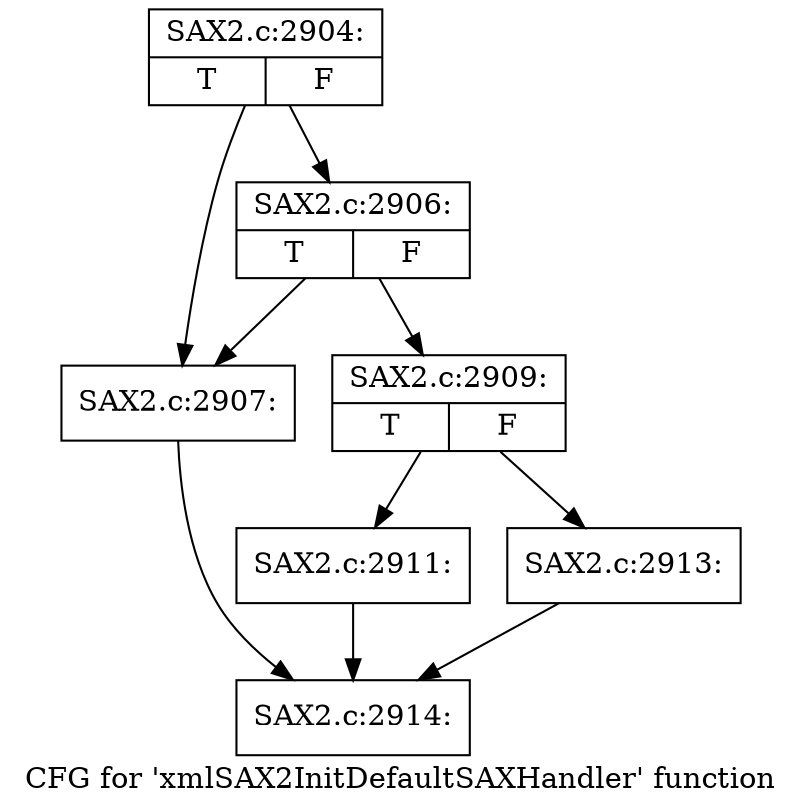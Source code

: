 digraph "CFG for 'xmlSAX2InitDefaultSAXHandler' function" {
	label="CFG for 'xmlSAX2InitDefaultSAXHandler' function";

	Node0x42a77b0 [shape=record,label="{SAX2.c:2904:|{<s0>T|<s1>F}}"];
	Node0x42a77b0 -> Node0x42adbd0;
	Node0x42a77b0 -> Node0x42adc70;
	Node0x42adc70 [shape=record,label="{SAX2.c:2906:|{<s0>T|<s1>F}}"];
	Node0x42adc70 -> Node0x42adbd0;
	Node0x42adc70 -> Node0x42adc20;
	Node0x42adbd0 [shape=record,label="{SAX2.c:2907:}"];
	Node0x42adbd0 -> Node0x42af2d0;
	Node0x42adc20 [shape=record,label="{SAX2.c:2909:|{<s0>T|<s1>F}}"];
	Node0x42adc20 -> Node0x42af280;
	Node0x42adc20 -> Node0x42af320;
	Node0x42af280 [shape=record,label="{SAX2.c:2911:}"];
	Node0x42af280 -> Node0x42af2d0;
	Node0x42af320 [shape=record,label="{SAX2.c:2913:}"];
	Node0x42af320 -> Node0x42af2d0;
	Node0x42af2d0 [shape=record,label="{SAX2.c:2914:}"];
}
